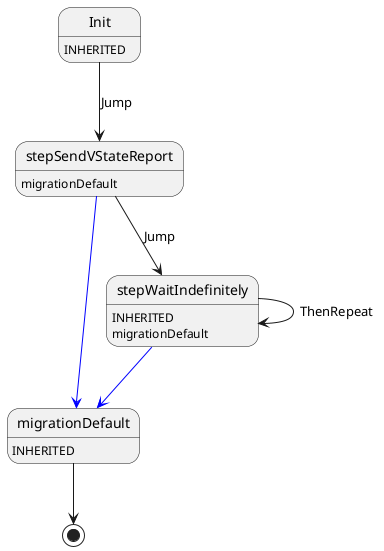 @startuml
Init : INHERITED
Init --> stepSendVStateReport : Jump
stepSendVStateReport : migrationDefault
stepSendVStateReport -[#blue]-> migrationDefault
stepSendVStateReport --> stepWaitIndefinitely : Jump
migrationDefault : INHERITED
migrationDefault --> [*]
stepWaitIndefinitely : INHERITED
stepWaitIndefinitely : migrationDefault
stepWaitIndefinitely -[#blue]-> migrationDefault
stepWaitIndefinitely --> stepWaitIndefinitely : ThenRepeat
@enduml
